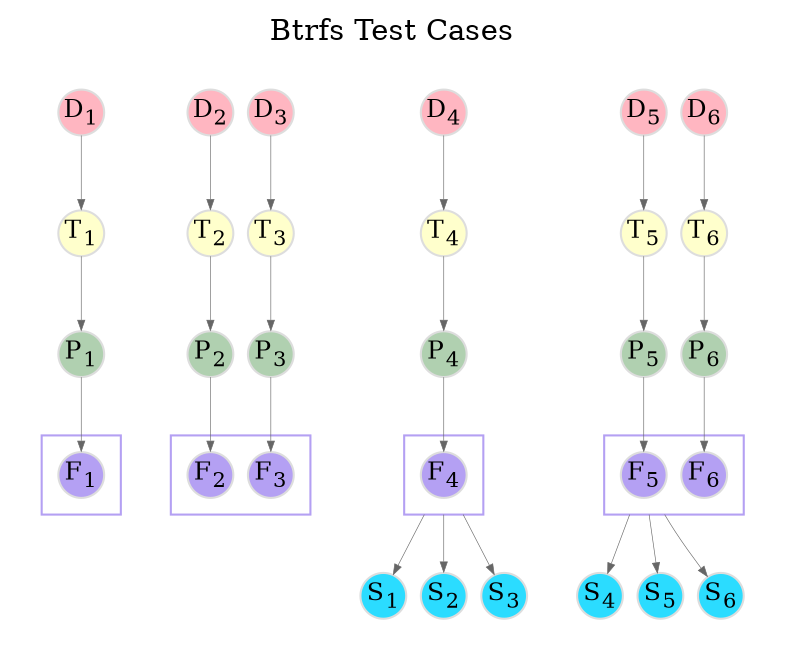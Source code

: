 digraph btrfs {
	graph [
		rankdir="TB"
		bgcolor="white"
		color="white"
		nodesep="0.1"
		ranksep="0.5"
		labelloc="t"
		label=<Btrfs Test Cases>
		compound=true;
	];

	node [
		fontsize="12"
		style="filled"
		width="0.3"
		height="0.3"
		fixedsize="true"
		penwidth="1.0"
		color="#DDDDDD"
		fillcolor="#ffffc0"
	];

	edge [
		penwidth="0.3"
		color="#666666"
		arrowsize="0.5"
	];


	subgraph cluster1 {
		color=transparent;
		labelloc="t"
		label=""

		a_D1 [ label=<D<SUB>1</SUB>> fillcolor="#FFB6C1" ];
		a_T1 [ label=<T<SUB>1</SUB>> fillcolor="#FFFFCC" ];
		a_P1 [ label=<P<SUB>1</SUB>> fillcolor="#B0D0B0" ];

		subgraph cluster11 {
			color="#B4A0F3";
			labelloc="t"
			label=""

			a_F1 [ label=<F<SUB>1</SUB>> fillcolor="#B4A0F3" ];
		}

		a_D1 -> a_T1;
		a_T1 -> a_P1;
		a_P1 -> a_F1;
	}

	subgraph cluster2 {
		color=transparent;
		labelloc="t"
		label=""

		b_D3 [ label=<D<SUB>3</SUB>> fillcolor="#FFB6C1" ];
		b_T3 [ label=<T<SUB>3</SUB>> fillcolor="#FFFFCC" ];
		b_P3 [ label=<P<SUB>3</SUB>> fillcolor="#B0D0B0" ];

		b_D2 [ label=<D<SUB>2</SUB>> fillcolor="#FFB6C1" ];
		b_T2 [ label=<T<SUB>2</SUB>> fillcolor="#FFFFCC" ];
		b_P2 [ label=<P<SUB>2</SUB>> fillcolor="#B0D0B0" ];

		subgraph cluster21 {
			color="#B4A0F3";
			labelloc="t"
			label=""

			b_F2 [ label=<F<SUB>2</SUB>> fillcolor="#B4A0F3" ];
			b_F3 [ label=<F<SUB>3</SUB>> fillcolor="#B4A0F3" ];
		}

		b_D3 -> b_T3;
		b_T3 -> b_P3;
		b_P3 -> b_F3;

		b_D2 -> b_T2;
		b_T2 -> b_P2;
		b_P2 -> b_F2;
	}

	subgraph cluster3 {
		color=transparent;
		labelloc="t"
		label=""

		c_D4 [ label=<D<SUB>4</SUB>> fillcolor="#FFB6C1" ];
		c_P4 [ label=<P<SUB>4</SUB>> fillcolor="#B0D0B0" ];
		c_S1 [ label=<S<SUB>1</SUB>> fillcolor="#2BDCFF" ];
		c_S2 [ label=<S<SUB>2</SUB>> fillcolor="#2BDCFF" ];
		c_S3 [ label=<S<SUB>3</SUB>> fillcolor="#2BDCFF" ];
		c_T4 [ label=<T<SUB>4</SUB>> fillcolor="#FFFFCC" ];

		subgraph cluster31 {
			color="#B4A0F3";
			labelloc="t"
			label=""

			c_F4 [ label=<F<SUB>4</SUB>> fillcolor="#B4A0F3" ];
		}

		c_D4 -> c_T4;
		c_T4 -> c_P4;
		c_P4 -> c_F4;

		c_F4 -> c_S1 [ ltail=cluster31 ];
		c_F4 -> c_S2 [ ltail=cluster31 ];
		c_F4 -> c_S3 [ ltail=cluster31 ];

	}

	subgraph cluster4 {
		color=transparent;
		labelloc="t"
		label=""

		d_D6 [ label=<D<SUB>6</SUB>> fillcolor="#FFB6C1" ];
		d_T6 [ label=<T<SUB>6</SUB>> fillcolor="#FFFFCC" ];
		d_P6 [ label=<P<SUB>6</SUB>> fillcolor="#B0D0B0" ];

		d_D5 [ label=<D<SUB>5</SUB>> fillcolor="#FFB6C1" ];
		d_T5 [ label=<T<SUB>5</SUB>> fillcolor="#FFFFCC" ];
		d_P5 [ label=<P<SUB>5</SUB>> fillcolor="#B0D0B0" ];

		d_S4 [ label=<S<SUB>4</SUB>> fillcolor="#2BDCFF" ];
		d_S5 [ label=<S<SUB>5</SUB>> fillcolor="#2BDCFF" ];
		d_S6 [ label=<S<SUB>6</SUB>> fillcolor="#2BDCFF" ];

		subgraph cluster41 {
			color="#B4A0F3";
			labelloc="t"
			label=""

			d_F5 [ label=<F<SUB>5</SUB>> fillcolor="#B4A0F3" ];
			d_F6 [ label=<F<SUB>6</SUB>> fillcolor="#B4A0F3" ];
		}

		d_D6 -> d_T6;
		d_T6 -> d_P6;
		d_P6 -> d_F6;

		d_D5 -> d_T5;
		d_T5 -> d_P5;
		d_P5 -> d_F5;

		d_F5 -> d_S4 [ ltail=cluster41 ];
		d_F5 -> d_S5 [ ltail=cluster41 ];
		d_F5 -> d_S6 [ ltail=cluster41 ];
	}
}

